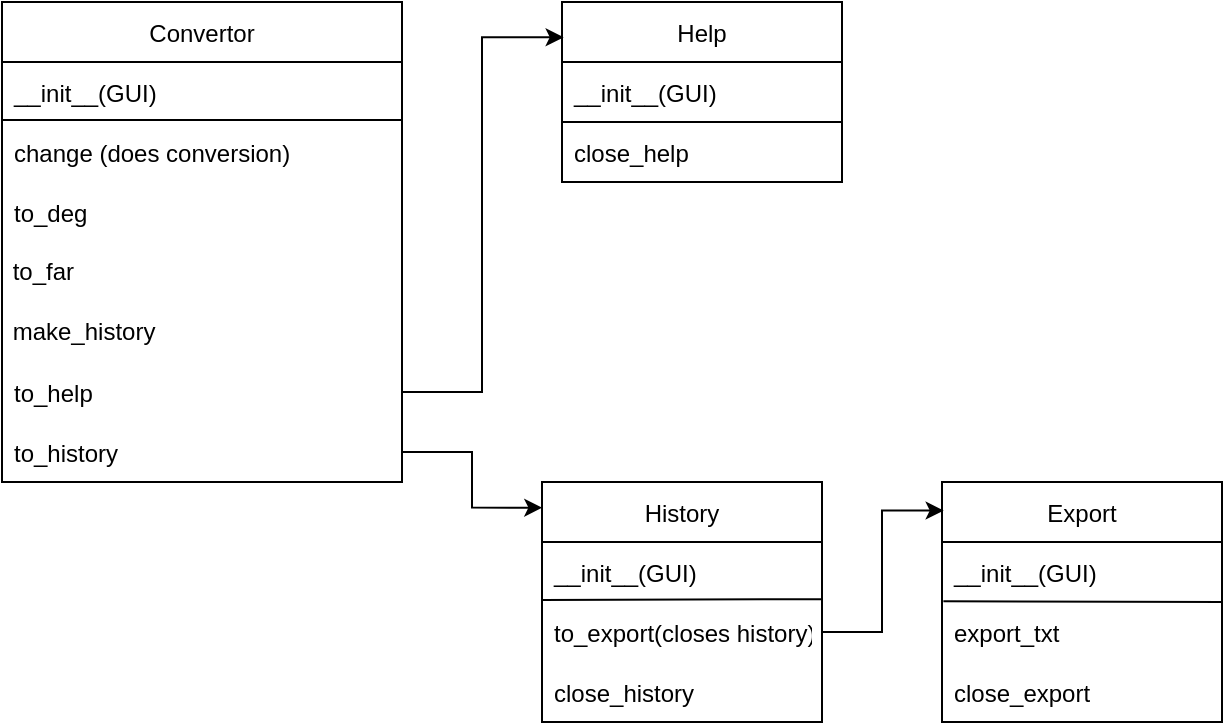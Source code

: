 <mxfile version="20.2.5" type="github">
  <diagram id="hMY2l_f3o8boeePc0lCm" name="Page-1">
    <mxGraphModel dx="632" dy="2061" grid="1" gridSize="10" guides="1" tooltips="1" connect="1" arrows="1" fold="1" page="1" pageScale="1" pageWidth="850" pageHeight="1100" math="0" shadow="0">
      <root>
        <mxCell id="0" />
        <mxCell id="1" parent="0" />
        <mxCell id="sBM-gQeJEp6Ivju-JoQS-7" value="Convertor" style="swimlane;fontStyle=0;childLayout=stackLayout;horizontal=1;startSize=30;horizontalStack=0;resizeParent=1;resizeParentMax=0;resizeLast=0;collapsible=1;marginBottom=0;" parent="1" vertex="1">
          <mxGeometry x="40" y="-1040" width="200" height="240" as="geometry" />
        </mxCell>
        <mxCell id="sBM-gQeJEp6Ivju-JoQS-8" value="__init__(GUI)" style="text;strokeColor=none;fillColor=none;align=left;verticalAlign=middle;spacingLeft=4;spacingRight=4;overflow=hidden;points=[[0,0.5],[1,0.5]];portConstraint=eastwest;rotatable=0;" parent="sBM-gQeJEp6Ivju-JoQS-7" vertex="1">
          <mxGeometry y="30" width="200" height="30" as="geometry" />
        </mxCell>
        <mxCell id="Yw_GUkB0maSMyvV6DN7M-1" value="" style="endArrow=none;html=1;rounded=0;entryX=0.998;entryY=-0.033;entryDx=0;entryDy=0;entryPerimeter=0;" edge="1" parent="sBM-gQeJEp6Ivju-JoQS-7" target="sBM-gQeJEp6Ivju-JoQS-9">
          <mxGeometry width="50" height="50" relative="1" as="geometry">
            <mxPoint y="59" as="sourcePoint" />
            <mxPoint x="180" y="59" as="targetPoint" />
          </mxGeometry>
        </mxCell>
        <mxCell id="sBM-gQeJEp6Ivju-JoQS-9" value="change (does conversion)    " style="text;strokeColor=none;fillColor=none;align=left;verticalAlign=middle;spacingLeft=4;spacingRight=4;overflow=hidden;points=[[0,0.5],[1,0.5]];portConstraint=eastwest;rotatable=0;" parent="sBM-gQeJEp6Ivju-JoQS-7" vertex="1">
          <mxGeometry y="60" width="200" height="30" as="geometry" />
        </mxCell>
        <mxCell id="sBM-gQeJEp6Ivju-JoQS-10" value="to_deg" style="text;strokeColor=none;fillColor=none;align=left;verticalAlign=middle;spacingLeft=4;spacingRight=4;overflow=hidden;points=[[0,0.5],[1,0.5]];portConstraint=eastwest;rotatable=0;" parent="sBM-gQeJEp6Ivju-JoQS-7" vertex="1">
          <mxGeometry y="90" width="200" height="30" as="geometry" />
        </mxCell>
        <mxCell id="Yw_GUkB0maSMyvV6DN7M-3" value="&amp;nbsp;to_far" style="text;html=1;strokeColor=none;fillColor=none;align=left;verticalAlign=middle;whiteSpace=wrap;rounded=0;" vertex="1" parent="sBM-gQeJEp6Ivju-JoQS-7">
          <mxGeometry y="120" width="200" height="30" as="geometry" />
        </mxCell>
        <mxCell id="Yw_GUkB0maSMyvV6DN7M-4" value="&amp;nbsp;make_history" style="text;html=1;strokeColor=none;fillColor=none;align=left;verticalAlign=middle;whiteSpace=wrap;rounded=0;" vertex="1" parent="sBM-gQeJEp6Ivju-JoQS-7">
          <mxGeometry y="150" width="200" height="30" as="geometry" />
        </mxCell>
        <mxCell id="Yw_GUkB0maSMyvV6DN7M-11" value="to_help" style="text;strokeColor=none;fillColor=none;align=left;verticalAlign=middle;spacingLeft=4;spacingRight=4;overflow=hidden;points=[[0,0.5],[1,0.5]];portConstraint=eastwest;rotatable=0;" vertex="1" parent="sBM-gQeJEp6Ivju-JoQS-7">
          <mxGeometry y="180" width="200" height="30" as="geometry" />
        </mxCell>
        <mxCell id="Yw_GUkB0maSMyvV6DN7M-12" value="to_history" style="text;strokeColor=none;fillColor=none;align=left;verticalAlign=middle;spacingLeft=4;spacingRight=4;overflow=hidden;points=[[0,0.5],[1,0.5]];portConstraint=eastwest;rotatable=0;" vertex="1" parent="sBM-gQeJEp6Ivju-JoQS-7">
          <mxGeometry y="210" width="200" height="30" as="geometry" />
        </mxCell>
        <mxCell id="Yw_GUkB0maSMyvV6DN7M-13" value="Help" style="swimlane;fontStyle=0;childLayout=stackLayout;horizontal=1;startSize=30;horizontalStack=0;resizeParent=1;resizeParentMax=0;resizeLast=0;collapsible=1;marginBottom=0;" vertex="1" parent="1">
          <mxGeometry x="320" y="-1040" width="140" height="90" as="geometry" />
        </mxCell>
        <mxCell id="Yw_GUkB0maSMyvV6DN7M-14" value="__init__(GUI)" style="text;strokeColor=none;fillColor=none;align=left;verticalAlign=middle;spacingLeft=4;spacingRight=4;overflow=hidden;points=[[0,0.5],[1,0.5]];portConstraint=eastwest;rotatable=0;" vertex="1" parent="Yw_GUkB0maSMyvV6DN7M-13">
          <mxGeometry y="30" width="140" height="30" as="geometry" />
        </mxCell>
        <mxCell id="Yw_GUkB0maSMyvV6DN7M-15" value="close_help" style="text;strokeColor=none;fillColor=none;align=left;verticalAlign=middle;spacingLeft=4;spacingRight=4;overflow=hidden;points=[[0,0.5],[1,0.5]];portConstraint=eastwest;rotatable=0;" vertex="1" parent="Yw_GUkB0maSMyvV6DN7M-13">
          <mxGeometry y="60" width="140" height="30" as="geometry" />
        </mxCell>
        <mxCell id="Yw_GUkB0maSMyvV6DN7M-18" value="" style="endArrow=none;html=1;rounded=0;" edge="1" parent="1">
          <mxGeometry width="50" height="50" relative="1" as="geometry">
            <mxPoint x="320" y="-980" as="sourcePoint" />
            <mxPoint x="460" y="-980" as="targetPoint" />
          </mxGeometry>
        </mxCell>
        <mxCell id="Yw_GUkB0maSMyvV6DN7M-19" style="edgeStyle=orthogonalEdgeStyle;rounded=0;orthogonalLoop=1;jettySize=auto;html=1;entryX=0.006;entryY=0.196;entryDx=0;entryDy=0;entryPerimeter=0;" edge="1" parent="1" source="Yw_GUkB0maSMyvV6DN7M-11" target="Yw_GUkB0maSMyvV6DN7M-13">
          <mxGeometry relative="1" as="geometry" />
        </mxCell>
        <mxCell id="Yw_GUkB0maSMyvV6DN7M-20" value="History" style="swimlane;fontStyle=0;childLayout=stackLayout;horizontal=1;startSize=30;horizontalStack=0;resizeParent=1;resizeParentMax=0;resizeLast=0;collapsible=1;marginBottom=0;" vertex="1" parent="1">
          <mxGeometry x="310" y="-800" width="140" height="120" as="geometry" />
        </mxCell>
        <mxCell id="Yw_GUkB0maSMyvV6DN7M-21" value="__init__(GUI)" style="text;strokeColor=none;fillColor=none;align=left;verticalAlign=middle;spacingLeft=4;spacingRight=4;overflow=hidden;points=[[0,0.5],[1,0.5]];portConstraint=eastwest;rotatable=0;" vertex="1" parent="Yw_GUkB0maSMyvV6DN7M-20">
          <mxGeometry y="30" width="140" height="30" as="geometry" />
        </mxCell>
        <mxCell id="Yw_GUkB0maSMyvV6DN7M-29" value="" style="endArrow=none;html=1;rounded=0;entryX=0.998;entryY=-0.033;entryDx=0;entryDy=0;entryPerimeter=0;" edge="1" parent="Yw_GUkB0maSMyvV6DN7M-20">
          <mxGeometry width="50" height="50" relative="1" as="geometry">
            <mxPoint y="59" as="sourcePoint" />
            <mxPoint x="140" y="58.58" as="targetPoint" />
          </mxGeometry>
        </mxCell>
        <mxCell id="Yw_GUkB0maSMyvV6DN7M-22" value="to_export(closes history)" style="text;strokeColor=none;fillColor=none;align=left;verticalAlign=middle;spacingLeft=4;spacingRight=4;overflow=hidden;points=[[0,0.5],[1,0.5]];portConstraint=eastwest;rotatable=0;" vertex="1" parent="Yw_GUkB0maSMyvV6DN7M-20">
          <mxGeometry y="60" width="140" height="30" as="geometry" />
        </mxCell>
        <mxCell id="Yw_GUkB0maSMyvV6DN7M-23" value="close_history" style="text;strokeColor=none;fillColor=none;align=left;verticalAlign=middle;spacingLeft=4;spacingRight=4;overflow=hidden;points=[[0,0.5],[1,0.5]];portConstraint=eastwest;rotatable=0;" vertex="1" parent="Yw_GUkB0maSMyvV6DN7M-20">
          <mxGeometry y="90" width="140" height="30" as="geometry" />
        </mxCell>
        <mxCell id="Yw_GUkB0maSMyvV6DN7M-24" value="Export" style="swimlane;fontStyle=0;childLayout=stackLayout;horizontal=1;startSize=30;horizontalStack=0;resizeParent=1;resizeParentMax=0;resizeLast=0;collapsible=1;marginBottom=0;" vertex="1" parent="1">
          <mxGeometry x="510" y="-800" width="140" height="120" as="geometry" />
        </mxCell>
        <mxCell id="Yw_GUkB0maSMyvV6DN7M-25" value="__init__(GUI)" style="text;strokeColor=none;fillColor=none;align=left;verticalAlign=middle;spacingLeft=4;spacingRight=4;overflow=hidden;points=[[0,0.5],[1,0.5]];portConstraint=eastwest;rotatable=0;" vertex="1" parent="Yw_GUkB0maSMyvV6DN7M-24">
          <mxGeometry y="30" width="140" height="30" as="geometry" />
        </mxCell>
        <mxCell id="Yw_GUkB0maSMyvV6DN7M-30" value="" style="endArrow=none;html=1;rounded=0;entryX=0.998;entryY=-0.033;entryDx=0;entryDy=0;entryPerimeter=0;exitX=0.005;exitY=-0.013;exitDx=0;exitDy=0;exitPerimeter=0;" edge="1" parent="Yw_GUkB0maSMyvV6DN7M-24" source="Yw_GUkB0maSMyvV6DN7M-26">
          <mxGeometry width="50" height="50" relative="1" as="geometry">
            <mxPoint x="-59.6" y="60" as="sourcePoint" />
            <mxPoint x="140.0" y="60.01" as="targetPoint" />
          </mxGeometry>
        </mxCell>
        <mxCell id="Yw_GUkB0maSMyvV6DN7M-26" value="export_txt" style="text;strokeColor=none;fillColor=none;align=left;verticalAlign=middle;spacingLeft=4;spacingRight=4;overflow=hidden;points=[[0,0.5],[1,0.5]];portConstraint=eastwest;rotatable=0;" vertex="1" parent="Yw_GUkB0maSMyvV6DN7M-24">
          <mxGeometry y="60" width="140" height="30" as="geometry" />
        </mxCell>
        <mxCell id="Yw_GUkB0maSMyvV6DN7M-27" value="close_export" style="text;strokeColor=none;fillColor=none;align=left;verticalAlign=middle;spacingLeft=4;spacingRight=4;overflow=hidden;points=[[0,0.5],[1,0.5]];portConstraint=eastwest;rotatable=0;" vertex="1" parent="Yw_GUkB0maSMyvV6DN7M-24">
          <mxGeometry y="90" width="140" height="30" as="geometry" />
        </mxCell>
        <mxCell id="Yw_GUkB0maSMyvV6DN7M-28" style="edgeStyle=orthogonalEdgeStyle;rounded=0;orthogonalLoop=1;jettySize=auto;html=1;entryX=0.006;entryY=0.119;entryDx=0;entryDy=0;entryPerimeter=0;" edge="1" parent="1" source="Yw_GUkB0maSMyvV6DN7M-22" target="Yw_GUkB0maSMyvV6DN7M-24">
          <mxGeometry relative="1" as="geometry" />
        </mxCell>
        <mxCell id="Yw_GUkB0maSMyvV6DN7M-31" style="edgeStyle=orthogonalEdgeStyle;rounded=0;orthogonalLoop=1;jettySize=auto;html=1;entryX=0.001;entryY=0.107;entryDx=0;entryDy=0;entryPerimeter=0;" edge="1" parent="1" source="Yw_GUkB0maSMyvV6DN7M-12" target="Yw_GUkB0maSMyvV6DN7M-20">
          <mxGeometry relative="1" as="geometry" />
        </mxCell>
      </root>
    </mxGraphModel>
  </diagram>
</mxfile>
